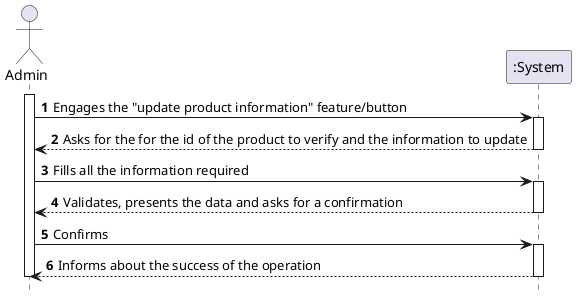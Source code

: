 @startuml
autonumber
hide footbox

actor "Admin" as U

participant ":System" as SYST

activate U

U -> SYST : Engages the "update product information" feature/button
activate SYST
SYST --> U : Asks for the for the id of the product to verify and the information to update
deactivate SYST

U -> SYST : Fills all the information required
activate SYST

SYST --> U : Validates, presents the data and asks for a confirmation
deactivate SYST

U -> SYST : Confirms
activate SYST
SYST --> U : Informs about the success of the operation
deactivate SYST


deactivate U

@enduml